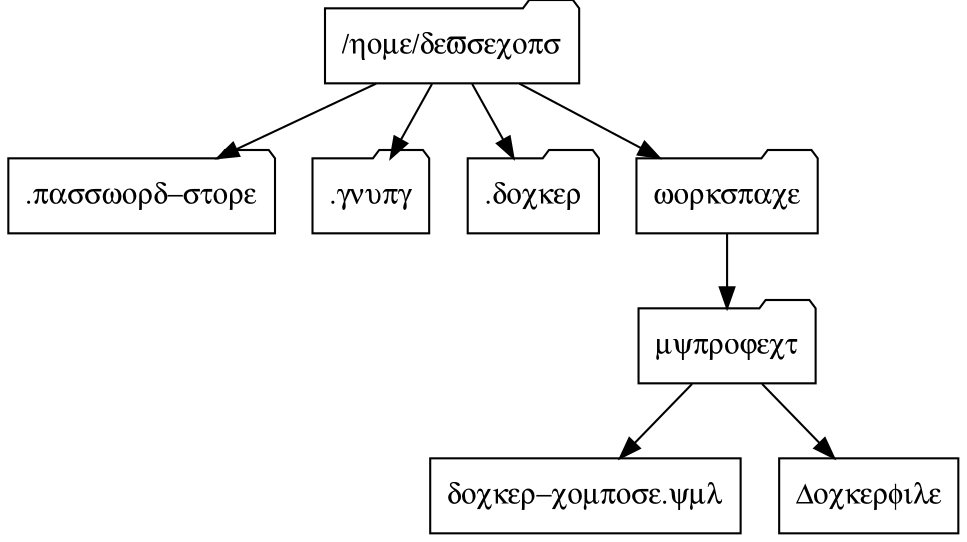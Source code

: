 digraph setup{
    size="8,4";
    node [fontname="Helvetica" fontsize=14 shape=box];
    edge [fontname="Symbol" fontsize=10];

    framework [shape=folder fontname="Symbol" label="/home/devsecops"];
    pass [shape=folder fontname="Symbol" label=".password-store"];
    gnupg [shape=folder fontname="Symbol" label=".gnupg"];
    docker [shape=folder fontname="Symbol" label=".docker"];
    workspace [shape=folder fontname="Symbol" label="workspace"];
    myproject [shape=folder fontname="Symbol" label="myproject"];
    dockercom [fontname="Symbol" label="docker-compose.yml"];
    Dockerfile [fontname="Symbol" label="Dockerfile"];

    framework -> docker;
    framework -> pass;
    framework -> workspace;
    framework -> gnupg;
    workspace -> myproject;
    myproject -> dockercom;
    myproject -> Dockerfile;

}
